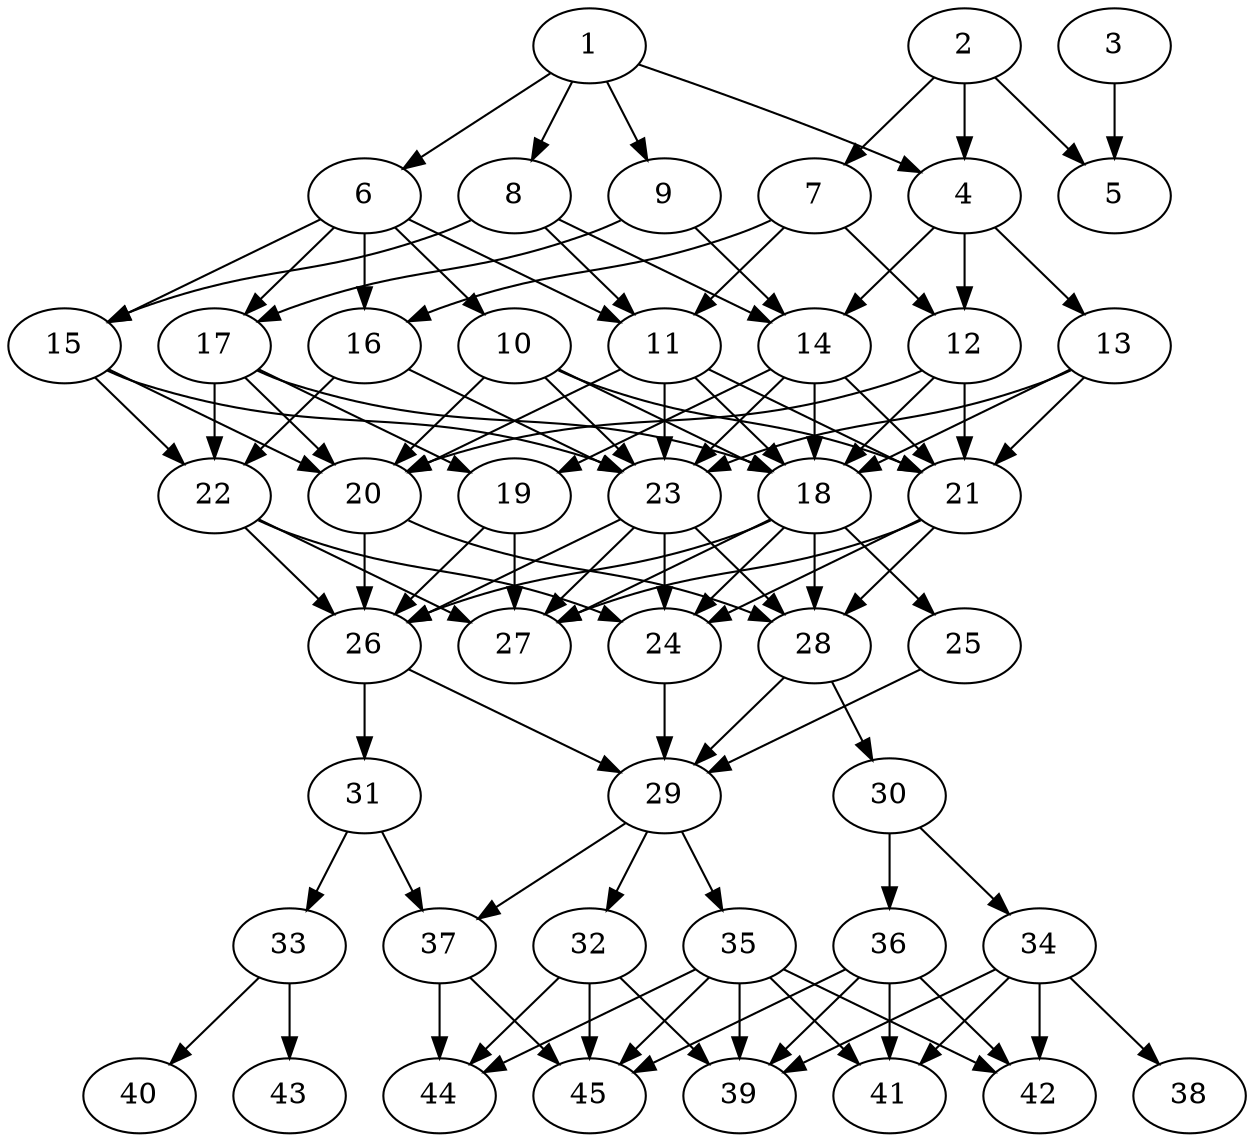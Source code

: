 // DAG automatically generated by daggen at Tue Aug  6 16:31:44 2019
// ./daggen --dot -n 45 --ccr 0.3 --fat 0.5 --regular 0.5 --density 0.7 --mindata 5242880 --maxdata 52428800 
digraph G {
  1 [size="146708480", alpha="0.16", expect_size="44012544"] 
  1 -> 4 [size ="44012544"]
  1 -> 6 [size ="44012544"]
  1 -> 8 [size ="44012544"]
  1 -> 9 [size ="44012544"]
  2 [size="124337493", alpha="0.07", expect_size="37301248"] 
  2 -> 4 [size ="37301248"]
  2 -> 5 [size ="37301248"]
  2 -> 7 [size ="37301248"]
  3 [size="51298987", alpha="0.10", expect_size="15389696"] 
  3 -> 5 [size ="15389696"]
  4 [size="28559360", alpha="0.18", expect_size="8567808"] 
  4 -> 12 [size ="8567808"]
  4 -> 13 [size ="8567808"]
  4 -> 14 [size ="8567808"]
  5 [size="84329813", alpha="0.05", expect_size="25298944"] 
  6 [size="122330453", alpha="0.13", expect_size="36699136"] 
  6 -> 10 [size ="36699136"]
  6 -> 11 [size ="36699136"]
  6 -> 15 [size ="36699136"]
  6 -> 16 [size ="36699136"]
  6 -> 17 [size ="36699136"]
  7 [size="68519253", alpha="0.00", expect_size="20555776"] 
  7 -> 11 [size ="20555776"]
  7 -> 12 [size ="20555776"]
  7 -> 16 [size ="20555776"]
  8 [size="30689280", alpha="0.02", expect_size="9206784"] 
  8 -> 11 [size ="9206784"]
  8 -> 14 [size ="9206784"]
  8 -> 15 [size ="9206784"]
  9 [size="130146987", alpha="0.14", expect_size="39044096"] 
  9 -> 14 [size ="39044096"]
  9 -> 17 [size ="39044096"]
  10 [size="47086933", alpha="0.06", expect_size="14126080"] 
  10 -> 18 [size ="14126080"]
  10 -> 20 [size ="14126080"]
  10 -> 21 [size ="14126080"]
  10 -> 23 [size ="14126080"]
  11 [size="41680213", alpha="0.10", expect_size="12504064"] 
  11 -> 18 [size ="12504064"]
  11 -> 20 [size ="12504064"]
  11 -> 21 [size ="12504064"]
  11 -> 23 [size ="12504064"]
  12 [size="167000747", alpha="0.02", expect_size="50100224"] 
  12 -> 18 [size ="50100224"]
  12 -> 20 [size ="50100224"]
  12 -> 21 [size ="50100224"]
  13 [size="61255680", alpha="0.12", expect_size="18376704"] 
  13 -> 18 [size ="18376704"]
  13 -> 21 [size ="18376704"]
  13 -> 23 [size ="18376704"]
  14 [size="141940053", alpha="0.10", expect_size="42582016"] 
  14 -> 18 [size ="42582016"]
  14 -> 19 [size ="42582016"]
  14 -> 21 [size ="42582016"]
  14 -> 23 [size ="42582016"]
  15 [size="127010133", alpha="0.02", expect_size="38103040"] 
  15 -> 20 [size ="38103040"]
  15 -> 22 [size ="38103040"]
  15 -> 23 [size ="38103040"]
  16 [size="163894613", alpha="0.04", expect_size="49168384"] 
  16 -> 22 [size ="49168384"]
  16 -> 23 [size ="49168384"]
  17 [size="111424853", alpha="0.04", expect_size="33427456"] 
  17 -> 18 [size ="33427456"]
  17 -> 19 [size ="33427456"]
  17 -> 20 [size ="33427456"]
  17 -> 22 [size ="33427456"]
  18 [size="113677653", alpha="0.03", expect_size="34103296"] 
  18 -> 24 [size ="34103296"]
  18 -> 25 [size ="34103296"]
  18 -> 26 [size ="34103296"]
  18 -> 27 [size ="34103296"]
  18 -> 28 [size ="34103296"]
  19 [size="126156800", alpha="0.01", expect_size="37847040"] 
  19 -> 26 [size ="37847040"]
  19 -> 27 [size ="37847040"]
  20 [size="75161600", alpha="0.20", expect_size="22548480"] 
  20 -> 26 [size ="22548480"]
  20 -> 28 [size ="22548480"]
  21 [size="125412693", alpha="0.16", expect_size="37623808"] 
  21 -> 24 [size ="37623808"]
  21 -> 27 [size ="37623808"]
  21 -> 28 [size ="37623808"]
  22 [size="49063253", alpha="0.05", expect_size="14718976"] 
  22 -> 24 [size ="14718976"]
  22 -> 26 [size ="14718976"]
  22 -> 27 [size ="14718976"]
  23 [size="60975787", alpha="0.18", expect_size="18292736"] 
  23 -> 24 [size ="18292736"]
  23 -> 26 [size ="18292736"]
  23 -> 27 [size ="18292736"]
  23 -> 28 [size ="18292736"]
  24 [size="155678720", alpha="0.13", expect_size="46703616"] 
  24 -> 29 [size ="46703616"]
  25 [size="75260587", alpha="0.17", expect_size="22578176"] 
  25 -> 29 [size ="22578176"]
  26 [size="88500907", alpha="0.14", expect_size="26550272"] 
  26 -> 29 [size ="26550272"]
  26 -> 31 [size ="26550272"]
  27 [size="122641067", alpha="0.17", expect_size="36792320"] 
  28 [size="152186880", alpha="0.02", expect_size="45656064"] 
  28 -> 29 [size ="45656064"]
  28 -> 30 [size ="45656064"]
  29 [size="20432213", alpha="0.01", expect_size="6129664"] 
  29 -> 32 [size ="6129664"]
  29 -> 35 [size ="6129664"]
  29 -> 37 [size ="6129664"]
  30 [size="24719360", alpha="0.04", expect_size="7415808"] 
  30 -> 34 [size ="7415808"]
  30 -> 36 [size ="7415808"]
  31 [size="23234560", alpha="0.11", expect_size="6970368"] 
  31 -> 33 [size ="6970368"]
  31 -> 37 [size ="6970368"]
  32 [size="145206613", alpha="0.16", expect_size="43561984"] 
  32 -> 39 [size ="43561984"]
  32 -> 44 [size ="43561984"]
  32 -> 45 [size ="43561984"]
  33 [size="25637547", alpha="0.07", expect_size="7691264"] 
  33 -> 40 [size ="7691264"]
  33 -> 43 [size ="7691264"]
  34 [size="170209280", alpha="0.13", expect_size="51062784"] 
  34 -> 38 [size ="51062784"]
  34 -> 39 [size ="51062784"]
  34 -> 41 [size ="51062784"]
  34 -> 42 [size ="51062784"]
  35 [size="118152533", alpha="0.14", expect_size="35445760"] 
  35 -> 39 [size ="35445760"]
  35 -> 41 [size ="35445760"]
  35 -> 42 [size ="35445760"]
  35 -> 44 [size ="35445760"]
  35 -> 45 [size ="35445760"]
  36 [size="93607253", alpha="0.13", expect_size="28082176"] 
  36 -> 39 [size ="28082176"]
  36 -> 41 [size ="28082176"]
  36 -> 42 [size ="28082176"]
  36 -> 45 [size ="28082176"]
  37 [size="44141227", alpha="0.04", expect_size="13242368"] 
  37 -> 44 [size ="13242368"]
  37 -> 45 [size ="13242368"]
  38 [size="20804267", alpha="0.07", expect_size="6241280"] 
  39 [size="36805973", alpha="0.04", expect_size="11041792"] 
  40 [size="47540907", alpha="0.09", expect_size="14262272"] 
  41 [size="82612907", alpha="0.07", expect_size="24783872"] 
  42 [size="166232747", alpha="0.09", expect_size="49869824"] 
  43 [size="133355520", alpha="0.17", expect_size="40006656"] 
  44 [size="27760640", alpha="0.02", expect_size="8328192"] 
  45 [size="131198293", alpha="0.15", expect_size="39359488"] 
}
